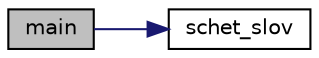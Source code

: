 digraph "main"
{
 // LATEX_PDF_SIZE
  edge [fontname="Helvetica",fontsize="10",labelfontname="Helvetica",labelfontsize="10"];
  node [fontname="Helvetica",fontsize="10",shape=record];
  rankdir="LR";
  Node1 [label="main",height=0.2,width=0.4,color="black", fillcolor="grey75", style="filled", fontcolor="black",tooltip="Головна функція."];
  Node1 -> Node2 [color="midnightblue",fontsize="10",style="solid",fontname="Helvetica"];
  Node2 [label="schet_slov",height=0.2,width=0.4,color="black", fillcolor="white", style="filled",URL="$main_8c.html#a2712f1bda688ca6ced4a9c4c0e6c8247",tooltip="@function schet_slov"];
}
